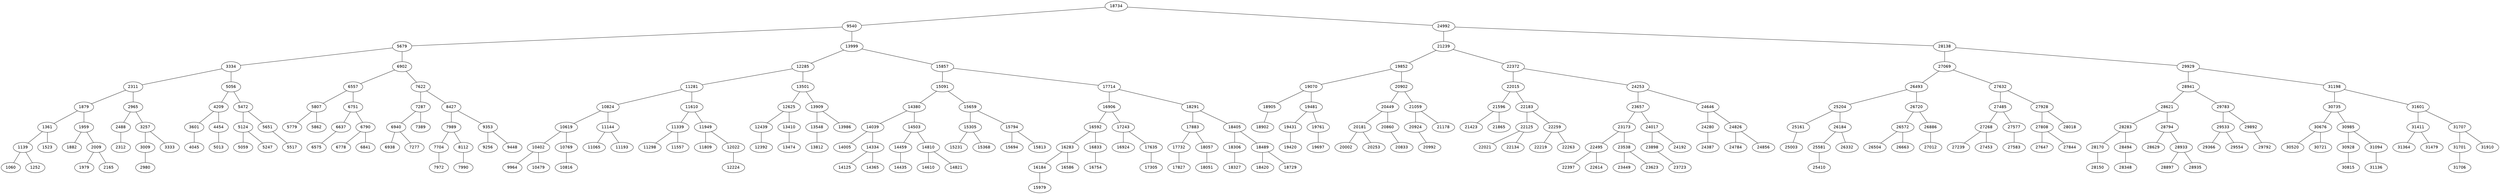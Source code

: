graph BST {
    node [fontname="Helvetica"];
    18734 [label="18734"];
    18734 -- 9540;
    9540 [label="9540"];
    9540 -- 5679;
    5679 [label="5679"];
    5679 -- 3334;
    3334 [label="3334"];
    3334 -- 2311;
    2311 [label="2311"];
    2311 -- 1879;
    1879 [label="1879"];
    1879 -- 1361;
    1361 [label="1361"];
    1361 -- 1139;
    1139 [label="1139"];
    1139 -- 1060;
    1060 [label="1060"];
    1139 -- 1252;
    1252 [label="1252"];
    1361 -- 1523;
    1523 [label="1523"];
    1879 -- 1959;
    1959 [label="1959"];
    1959 -- 1882;
    1882 [label="1882"];
    1959 -- 2009;
    2009 [label="2009"];
    2009 -- 1979;
    1979 [label="1979"];
    2009 -- 2165;
    2165 [label="2165"];
    2311 -- 2965;
    2965 [label="2965"];
    2965 -- 2488;
    2488 [label="2488"];
    2488 -- 2312;
    2312 [label="2312"];
    2965 -- 3257;
    3257 [label="3257"];
    3257 -- 3009;
    3009 [label="3009"];
    3009 -- 2980;
    2980 [label="2980"];
    3257 -- 3333;
    3333 [label="3333"];
    3334 -- 5056;
    5056 [label="5056"];
    5056 -- 4209;
    4209 [label="4209"];
    4209 -- 3601;
    3601 [label="3601"];
    3601 -- 4045;
    4045 [label="4045"];
    4209 -- 4454;
    4454 [label="4454"];
    4454 -- 5013;
    5013 [label="5013"];
    5056 -- 5472;
    5472 [label="5472"];
    5472 -- 5124;
    5124 [label="5124"];
    5124 -- 5059;
    5059 [label="5059"];
    5124 -- 5247;
    5247 [label="5247"];
    5472 -- 5651;
    5651 [label="5651"];
    5651 -- 5517;
    5517 [label="5517"];
    5679 -- 6902;
    6902 [label="6902"];
    6902 -- 6557;
    6557 [label="6557"];
    6557 -- 5807;
    5807 [label="5807"];
    5807 -- 5779;
    5779 [label="5779"];
    5807 -- 5862;
    5862 [label="5862"];
    6557 -- 6751;
    6751 [label="6751"];
    6751 -- 6637;
    6637 [label="6637"];
    6637 -- 6575;
    6575 [label="6575"];
    6751 -- 6790;
    6790 [label="6790"];
    6790 -- 6778;
    6778 [label="6778"];
    6790 -- 6841;
    6841 [label="6841"];
    6902 -- 7622;
    7622 [label="7622"];
    7622 -- 7287;
    7287 [label="7287"];
    7287 -- 6940;
    6940 [label="6940"];
    6940 -- 6938;
    6938 [label="6938"];
    6940 -- 7277;
    7277 [label="7277"];
    7287 -- 7389;
    7389 [label="7389"];
    7622 -- 8427;
    8427 [label="8427"];
    8427 -- 7989;
    7989 [label="7989"];
    7989 -- 7704;
    7704 [label="7704"];
    7704 -- 7972;
    7972 [label="7972"];
    7989 -- 8112;
    8112 [label="8112"];
    8112 -- 7990;
    7990 [label="7990"];
    8427 -- 9353;
    9353 [label="9353"];
    9353 -- 9256;
    9256 [label="9256"];
    9353 -- 9448;
    9448 [label="9448"];
    9540 -- 13999;
    13999 [label="13999"];
    13999 -- 12285;
    12285 [label="12285"];
    12285 -- 11281;
    11281 [label="11281"];
    11281 -- 10824;
    10824 [label="10824"];
    10824 -- 10619;
    10619 [label="10619"];
    10619 -- 10402;
    10402 [label="10402"];
    10402 -- 9964;
    9964 [label="9964"];
    10402 -- 10479;
    10479 [label="10479"];
    10619 -- 10769;
    10769 [label="10769"];
    10769 -- 10816;
    10816 [label="10816"];
    10824 -- 11144;
    11144 [label="11144"];
    11144 -- 11065;
    11065 [label="11065"];
    11144 -- 11193;
    11193 [label="11193"];
    11281 -- 11610;
    11610 [label="11610"];
    11610 -- 11339;
    11339 [label="11339"];
    11339 -- 11298;
    11298 [label="11298"];
    11339 -- 11557;
    11557 [label="11557"];
    11610 -- 11949;
    11949 [label="11949"];
    11949 -- 11809;
    11809 [label="11809"];
    11949 -- 12022;
    12022 [label="12022"];
    12022 -- 12224;
    12224 [label="12224"];
    12285 -- 13501;
    13501 [label="13501"];
    13501 -- 12625;
    12625 [label="12625"];
    12625 -- 12439;
    12439 [label="12439"];
    12439 -- 12392;
    12392 [label="12392"];
    12625 -- 13410;
    13410 [label="13410"];
    13410 -- 13474;
    13474 [label="13474"];
    13501 -- 13909;
    13909 [label="13909"];
    13909 -- 13548;
    13548 [label="13548"];
    13548 -- 13812;
    13812 [label="13812"];
    13909 -- 13986;
    13986 [label="13986"];
    13999 -- 15857;
    15857 [label="15857"];
    15857 -- 15091;
    15091 [label="15091"];
    15091 -- 14380;
    14380 [label="14380"];
    14380 -- 14039;
    14039 [label="14039"];
    14039 -- 14005;
    14005 [label="14005"];
    14039 -- 14334;
    14334 [label="14334"];
    14334 -- 14125;
    14125 [label="14125"];
    14334 -- 14365;
    14365 [label="14365"];
    14380 -- 14503;
    14503 [label="14503"];
    14503 -- 14459;
    14459 [label="14459"];
    14459 -- 14435;
    14435 [label="14435"];
    14503 -- 14810;
    14810 [label="14810"];
    14810 -- 14610;
    14610 [label="14610"];
    14810 -- 14821;
    14821 [label="14821"];
    15091 -- 15659;
    15659 [label="15659"];
    15659 -- 15305;
    15305 [label="15305"];
    15305 -- 15231;
    15231 [label="15231"];
    15305 -- 15368;
    15368 [label="15368"];
    15659 -- 15794;
    15794 [label="15794"];
    15794 -- 15694;
    15694 [label="15694"];
    15794 -- 15813;
    15813 [label="15813"];
    15857 -- 17714;
    17714 [label="17714"];
    17714 -- 16906;
    16906 [label="16906"];
    16906 -- 16592;
    16592 [label="16592"];
    16592 -- 16283;
    16283 [label="16283"];
    16283 -- 16184;
    16184 [label="16184"];
    16184 -- 15979;
    15979 [label="15979"];
    16283 -- 16586;
    16586 [label="16586"];
    16592 -- 16833;
    16833 [label="16833"];
    16833 -- 16754;
    16754 [label="16754"];
    16906 -- 17243;
    17243 [label="17243"];
    17243 -- 16924;
    16924 [label="16924"];
    17243 -- 17635;
    17635 [label="17635"];
    17635 -- 17305;
    17305 [label="17305"];
    17714 -- 18291;
    18291 [label="18291"];
    18291 -- 17883;
    17883 [label="17883"];
    17883 -- 17732;
    17732 [label="17732"];
    17732 -- 17827;
    17827 [label="17827"];
    17883 -- 18057;
    18057 [label="18057"];
    18057 -- 18051;
    18051 [label="18051"];
    18291 -- 18405;
    18405 [label="18405"];
    18405 -- 18306;
    18306 [label="18306"];
    18306 -- 18327;
    18327 [label="18327"];
    18405 -- 18489;
    18489 [label="18489"];
    18489 -- 18420;
    18420 [label="18420"];
    18489 -- 18729;
    18729 [label="18729"];
    18734 -- 24992;
    24992 [label="24992"];
    24992 -- 21239;
    21239 [label="21239"];
    21239 -- 19852;
    19852 [label="19852"];
    19852 -- 19070;
    19070 [label="19070"];
    19070 -- 18905;
    18905 [label="18905"];
    18905 -- 18902;
    18902 [label="18902"];
    19070 -- 19481;
    19481 [label="19481"];
    19481 -- 19431;
    19431 [label="19431"];
    19431 -- 19420;
    19420 [label="19420"];
    19481 -- 19761;
    19761 [label="19761"];
    19761 -- 19697;
    19697 [label="19697"];
    19852 -- 20902;
    20902 [label="20902"];
    20902 -- 20449;
    20449 [label="20449"];
    20449 -- 20181;
    20181 [label="20181"];
    20181 -- 20002;
    20002 [label="20002"];
    20181 -- 20253;
    20253 [label="20253"];
    20449 -- 20860;
    20860 [label="20860"];
    20860 -- 20833;
    20833 [label="20833"];
    20902 -- 21059;
    21059 [label="21059"];
    21059 -- 20924;
    20924 [label="20924"];
    20924 -- 20992;
    20992 [label="20992"];
    21059 -- 21178;
    21178 [label="21178"];
    21239 -- 22372;
    22372 [label="22372"];
    22372 -- 22015;
    22015 [label="22015"];
    22015 -- 21596;
    21596 [label="21596"];
    21596 -- 21423;
    21423 [label="21423"];
    21596 -- 21865;
    21865 [label="21865"];
    22015 -- 22183;
    22183 [label="22183"];
    22183 -- 22125;
    22125 [label="22125"];
    22125 -- 22021;
    22021 [label="22021"];
    22125 -- 22134;
    22134 [label="22134"];
    22183 -- 22259;
    22259 [label="22259"];
    22259 -- 22219;
    22219 [label="22219"];
    22259 -- 22263;
    22263 [label="22263"];
    22372 -- 24253;
    24253 [label="24253"];
    24253 -- 23657;
    23657 [label="23657"];
    23657 -- 23173;
    23173 [label="23173"];
    23173 -- 22495;
    22495 [label="22495"];
    22495 -- 22397;
    22397 [label="22397"];
    22495 -- 22614;
    22614 [label="22614"];
    23173 -- 23538;
    23538 [label="23538"];
    23538 -- 23449;
    23449 [label="23449"];
    23538 -- 23623;
    23623 [label="23623"];
    23657 -- 24017;
    24017 [label="24017"];
    24017 -- 23898;
    23898 [label="23898"];
    23898 -- 23723;
    23723 [label="23723"];
    24017 -- 24192;
    24192 [label="24192"];
    24253 -- 24646;
    24646 [label="24646"];
    24646 -- 24280;
    24280 [label="24280"];
    24280 -- 24387;
    24387 [label="24387"];
    24646 -- 24826;
    24826 [label="24826"];
    24826 -- 24784;
    24784 [label="24784"];
    24826 -- 24856;
    24856 [label="24856"];
    24992 -- 28138;
    28138 [label="28138"];
    28138 -- 27069;
    27069 [label="27069"];
    27069 -- 26493;
    26493 [label="26493"];
    26493 -- 25204;
    25204 [label="25204"];
    25204 -- 25161;
    25161 [label="25161"];
    25161 -- 25003;
    25003 [label="25003"];
    25204 -- 26184;
    26184 [label="26184"];
    26184 -- 25581;
    25581 [label="25581"];
    25581 -- 25410;
    25410 [label="25410"];
    26184 -- 26332;
    26332 [label="26332"];
    26493 -- 26720;
    26720 [label="26720"];
    26720 -- 26572;
    26572 [label="26572"];
    26572 -- 26504;
    26504 [label="26504"];
    26572 -- 26663;
    26663 [label="26663"];
    26720 -- 26886;
    26886 [label="26886"];
    26886 -- 27012;
    27012 [label="27012"];
    27069 -- 27632;
    27632 [label="27632"];
    27632 -- 27485;
    27485 [label="27485"];
    27485 -- 27268;
    27268 [label="27268"];
    27268 -- 27239;
    27239 [label="27239"];
    27268 -- 27453;
    27453 [label="27453"];
    27485 -- 27577;
    27577 [label="27577"];
    27577 -- 27583;
    27583 [label="27583"];
    27632 -- 27928;
    27928 [label="27928"];
    27928 -- 27808;
    27808 [label="27808"];
    27808 -- 27647;
    27647 [label="27647"];
    27808 -- 27844;
    27844 [label="27844"];
    27928 -- 28018;
    28018 [label="28018"];
    28138 -- 29929;
    29929 [label="29929"];
    29929 -- 28941;
    28941 [label="28941"];
    28941 -- 28621;
    28621 [label="28621"];
    28621 -- 28283;
    28283 [label="28283"];
    28283 -- 28170;
    28170 [label="28170"];
    28170 -- 28150;
    28150 [label="28150"];
    28283 -- 28494;
    28494 [label="28494"];
    28494 -- 28348;
    28348 [label="28348"];
    28621 -- 28794;
    28794 [label="28794"];
    28794 -- 28629;
    28629 [label="28629"];
    28794 -- 28933;
    28933 [label="28933"];
    28933 -- 28897;
    28897 [label="28897"];
    28933 -- 28935;
    28935 [label="28935"];
    28941 -- 29783;
    29783 [label="29783"];
    29783 -- 29533;
    29533 [label="29533"];
    29533 -- 29366;
    29366 [label="29366"];
    29533 -- 29554;
    29554 [label="29554"];
    29783 -- 29892;
    29892 [label="29892"];
    29892 -- 29792;
    29792 [label="29792"];
    29929 -- 31198;
    31198 [label="31198"];
    31198 -- 30735;
    30735 [label="30735"];
    30735 -- 30676;
    30676 [label="30676"];
    30676 -- 30520;
    30520 [label="30520"];
    30676 -- 30721;
    30721 [label="30721"];
    30735 -- 30985;
    30985 [label="30985"];
    30985 -- 30928;
    30928 [label="30928"];
    30928 -- 30815;
    30815 [label="30815"];
    30985 -- 31094;
    31094 [label="31094"];
    31094 -- 31136;
    31136 [label="31136"];
    31198 -- 31601;
    31601 [label="31601"];
    31601 -- 31411;
    31411 [label="31411"];
    31411 -- 31364;
    31364 [label="31364"];
    31411 -- 31479;
    31479 [label="31479"];
    31601 -- 31707;
    31707 [label="31707"];
    31707 -- 31701;
    31701 [label="31701"];
    31701 -- 31706;
    31706 [label="31706"];
    31707 -- 31910;
    31910 [label="31910"];
}
